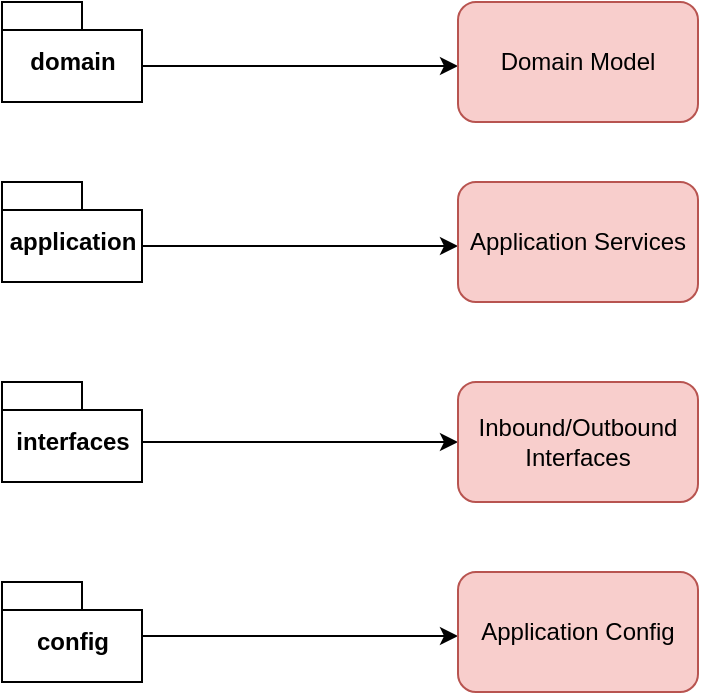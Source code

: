<mxfile version="10.4.5" type="github"><diagram id="OaQkFHB5HU5RuUeSzWMZ" name="Page-1"><mxGraphModel dx="1327" dy="759" grid="1" gridSize="10" guides="1" tooltips="1" connect="1" arrows="1" fold="1" page="1" pageScale="1" pageWidth="850" pageHeight="1100" math="0" shadow="0"><root><mxCell id="0"/><mxCell id="1" parent="0"/><mxCell id="nzW1KV8JZ5SXHMfpEgBq-2" value="interfaces&lt;br&gt;" style="shape=folder;fontStyle=1;spacingTop=10;tabWidth=40;tabHeight=14;tabPosition=left;html=1;" vertex="1" parent="1"><mxGeometry x="242" y="300" width="70" height="50" as="geometry"/></mxCell><mxCell id="nzW1KV8JZ5SXHMfpEgBq-3" value="domain&lt;br&gt;" style="shape=folder;fontStyle=1;spacingTop=10;tabWidth=40;tabHeight=14;tabPosition=left;html=1;" vertex="1" parent="1"><mxGeometry x="242" y="110" width="70" height="50" as="geometry"/></mxCell><mxCell id="nzW1KV8JZ5SXHMfpEgBq-4" value="application&lt;br&gt;" style="shape=folder;fontStyle=1;spacingTop=10;tabWidth=40;tabHeight=14;tabPosition=left;html=1;" vertex="1" parent="1"><mxGeometry x="242" y="200" width="70" height="50" as="geometry"/></mxCell><mxCell id="nzW1KV8JZ5SXHMfpEgBq-5" value="config&lt;br&gt;" style="shape=folder;fontStyle=1;spacingTop=10;tabWidth=40;tabHeight=14;tabPosition=left;html=1;" vertex="1" parent="1"><mxGeometry x="242" y="400" width="70" height="50" as="geometry"/></mxCell><mxCell id="nzW1KV8JZ5SXHMfpEgBq-8" value="" style="endArrow=classic;html=1;exitX=0;exitY=0;exitDx=70;exitDy=32;exitPerimeter=0;" edge="1" parent="1" source="nzW1KV8JZ5SXHMfpEgBq-3"><mxGeometry width="50" height="50" relative="1" as="geometry"><mxPoint x="400" y="160" as="sourcePoint"/><mxPoint x="470" y="142" as="targetPoint"/></mxGeometry></mxCell><mxCell id="nzW1KV8JZ5SXHMfpEgBq-9" value="Domain Model" style="rounded=1;whiteSpace=wrap;html=1;fillColor=#f8cecc;strokeColor=#b85450;" vertex="1" parent="1"><mxGeometry x="470" y="110" width="120" height="60" as="geometry"/></mxCell><mxCell id="nzW1KV8JZ5SXHMfpEgBq-10" value="" style="endArrow=classic;html=1;exitX=0;exitY=0;exitDx=70;exitDy=32;exitPerimeter=0;" edge="1" parent="1"><mxGeometry width="50" height="50" relative="1" as="geometry"><mxPoint x="312" y="232" as="sourcePoint"/><mxPoint x="470" y="232" as="targetPoint"/></mxGeometry></mxCell><mxCell id="nzW1KV8JZ5SXHMfpEgBq-11" value="Application Services" style="rounded=1;whiteSpace=wrap;html=1;fillColor=#f8cecc;strokeColor=#b85450;" vertex="1" parent="1"><mxGeometry x="470" y="200" width="120" height="60" as="geometry"/></mxCell><mxCell id="nzW1KV8JZ5SXHMfpEgBq-12" value="" style="endArrow=classic;html=1;exitX=0;exitY=0;exitDx=70;exitDy=32;exitPerimeter=0;" edge="1" parent="1"><mxGeometry width="50" height="50" relative="1" as="geometry"><mxPoint x="312" y="330" as="sourcePoint"/><mxPoint x="470" y="330" as="targetPoint"/></mxGeometry></mxCell><mxCell id="nzW1KV8JZ5SXHMfpEgBq-13" value="Inbound/Outbound Interfaces" style="rounded=1;whiteSpace=wrap;html=1;fillColor=#f8cecc;strokeColor=#b85450;" vertex="1" parent="1"><mxGeometry x="470" y="300" width="120" height="60" as="geometry"/></mxCell><mxCell id="nzW1KV8JZ5SXHMfpEgBq-14" value="" style="endArrow=classic;html=1;exitX=0;exitY=0;exitDx=70;exitDy=32;exitPerimeter=0;" edge="1" parent="1"><mxGeometry width="50" height="50" relative="1" as="geometry"><mxPoint x="312" y="427" as="sourcePoint"/><mxPoint x="470" y="427" as="targetPoint"/></mxGeometry></mxCell><mxCell id="nzW1KV8JZ5SXHMfpEgBq-15" value="Application Config" style="rounded=1;whiteSpace=wrap;html=1;fillColor=#f8cecc;strokeColor=#b85450;" vertex="1" parent="1"><mxGeometry x="470" y="395" width="120" height="60" as="geometry"/></mxCell></root></mxGraphModel></diagram></mxfile>